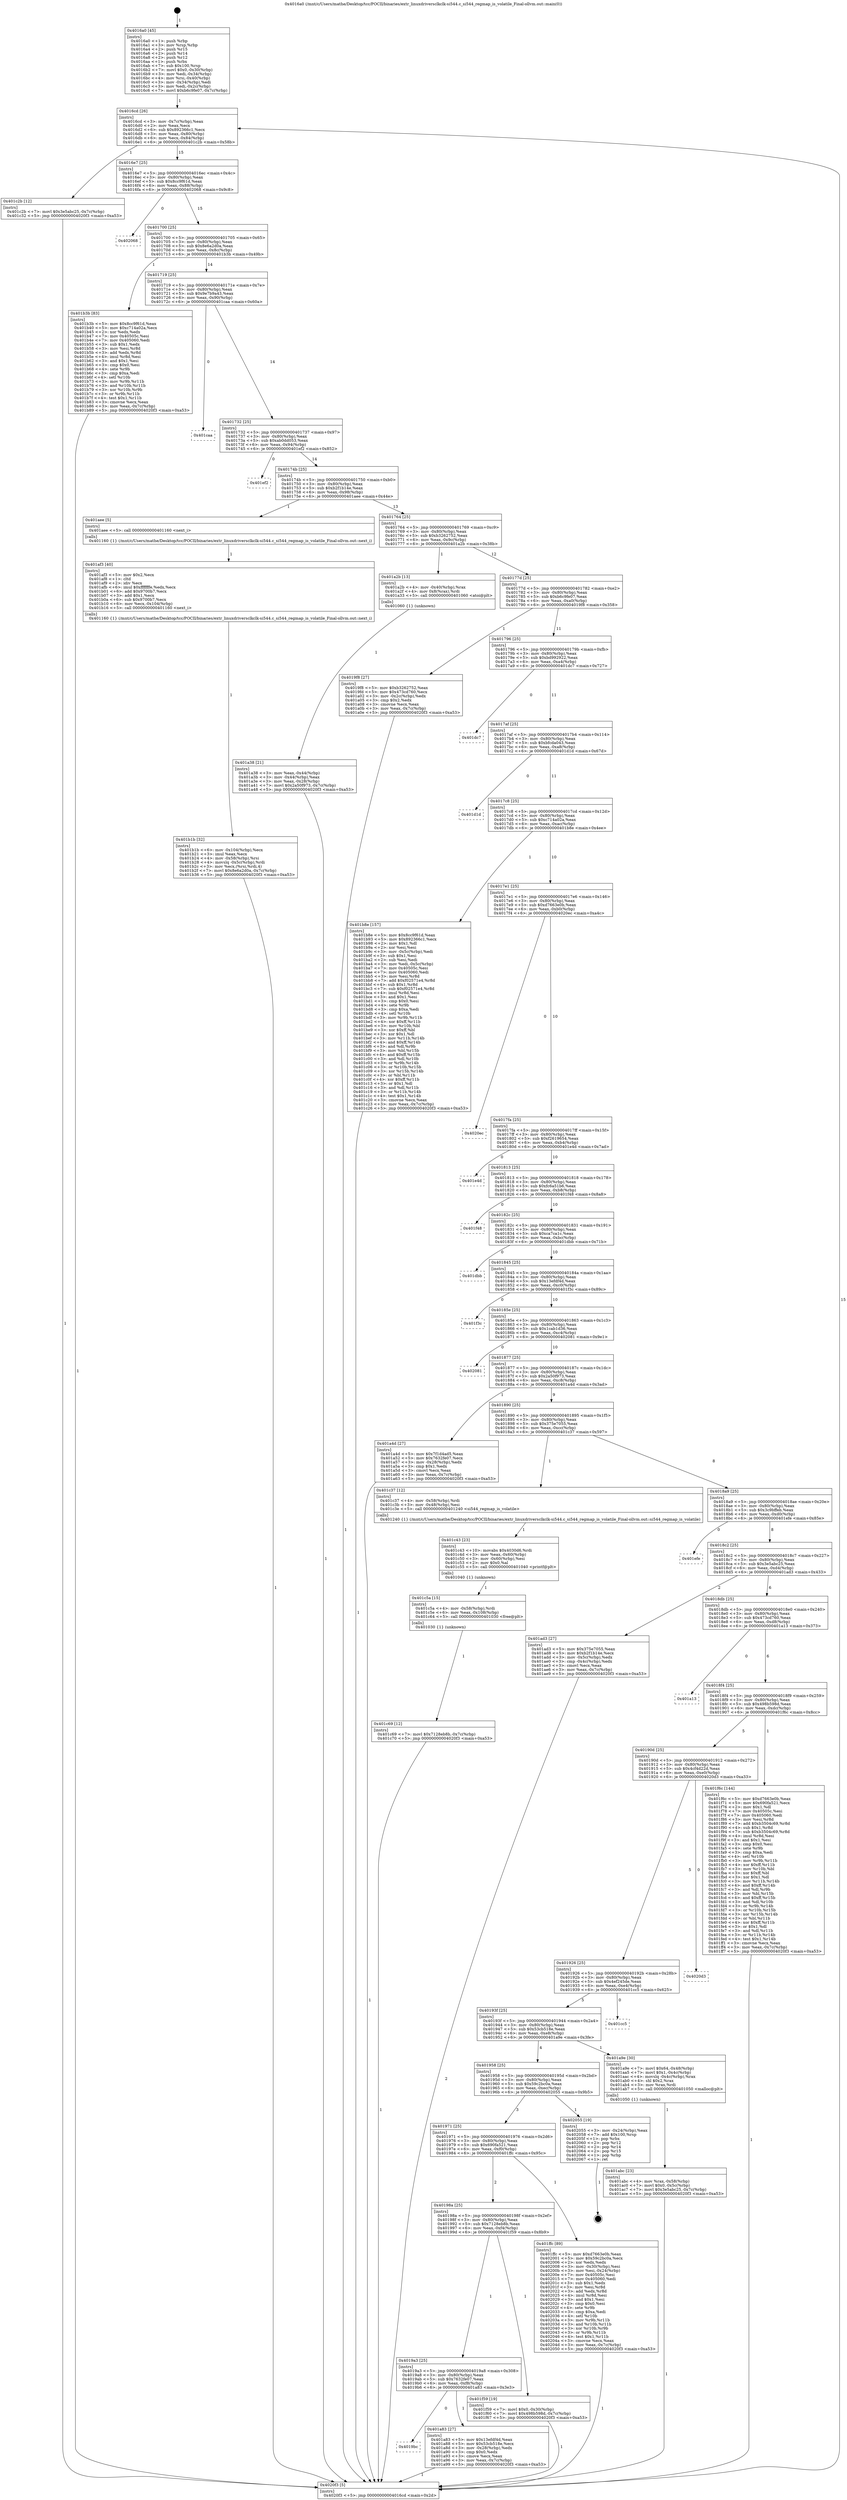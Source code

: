digraph "0x4016a0" {
  label = "0x4016a0 (/mnt/c/Users/mathe/Desktop/tcc/POCII/binaries/extr_linuxdriversclkclk-si544.c_si544_regmap_is_volatile_Final-ollvm.out::main(0))"
  labelloc = "t"
  node[shape=record]

  Entry [label="",width=0.3,height=0.3,shape=circle,fillcolor=black,style=filled]
  "0x4016cd" [label="{
     0x4016cd [26]\l
     | [instrs]\l
     &nbsp;&nbsp;0x4016cd \<+3\>: mov -0x7c(%rbp),%eax\l
     &nbsp;&nbsp;0x4016d0 \<+2\>: mov %eax,%ecx\l
     &nbsp;&nbsp;0x4016d2 \<+6\>: sub $0x892366c1,%ecx\l
     &nbsp;&nbsp;0x4016d8 \<+3\>: mov %eax,-0x80(%rbp)\l
     &nbsp;&nbsp;0x4016db \<+6\>: mov %ecx,-0x84(%rbp)\l
     &nbsp;&nbsp;0x4016e1 \<+6\>: je 0000000000401c2b \<main+0x58b\>\l
  }"]
  "0x401c2b" [label="{
     0x401c2b [12]\l
     | [instrs]\l
     &nbsp;&nbsp;0x401c2b \<+7\>: movl $0x3e5abc25,-0x7c(%rbp)\l
     &nbsp;&nbsp;0x401c32 \<+5\>: jmp 00000000004020f3 \<main+0xa53\>\l
  }"]
  "0x4016e7" [label="{
     0x4016e7 [25]\l
     | [instrs]\l
     &nbsp;&nbsp;0x4016e7 \<+5\>: jmp 00000000004016ec \<main+0x4c\>\l
     &nbsp;&nbsp;0x4016ec \<+3\>: mov -0x80(%rbp),%eax\l
     &nbsp;&nbsp;0x4016ef \<+5\>: sub $0x8cc9f61d,%eax\l
     &nbsp;&nbsp;0x4016f4 \<+6\>: mov %eax,-0x88(%rbp)\l
     &nbsp;&nbsp;0x4016fa \<+6\>: je 0000000000402068 \<main+0x9c8\>\l
  }"]
  Exit [label="",width=0.3,height=0.3,shape=circle,fillcolor=black,style=filled,peripheries=2]
  "0x402068" [label="{
     0x402068\l
  }", style=dashed]
  "0x401700" [label="{
     0x401700 [25]\l
     | [instrs]\l
     &nbsp;&nbsp;0x401700 \<+5\>: jmp 0000000000401705 \<main+0x65\>\l
     &nbsp;&nbsp;0x401705 \<+3\>: mov -0x80(%rbp),%eax\l
     &nbsp;&nbsp;0x401708 \<+5\>: sub $0x8e6a2d0a,%eax\l
     &nbsp;&nbsp;0x40170d \<+6\>: mov %eax,-0x8c(%rbp)\l
     &nbsp;&nbsp;0x401713 \<+6\>: je 0000000000401b3b \<main+0x49b\>\l
  }"]
  "0x401c69" [label="{
     0x401c69 [12]\l
     | [instrs]\l
     &nbsp;&nbsp;0x401c69 \<+7\>: movl $0x7128eb8b,-0x7c(%rbp)\l
     &nbsp;&nbsp;0x401c70 \<+5\>: jmp 00000000004020f3 \<main+0xa53\>\l
  }"]
  "0x401b3b" [label="{
     0x401b3b [83]\l
     | [instrs]\l
     &nbsp;&nbsp;0x401b3b \<+5\>: mov $0x8cc9f61d,%eax\l
     &nbsp;&nbsp;0x401b40 \<+5\>: mov $0xc714a02a,%ecx\l
     &nbsp;&nbsp;0x401b45 \<+2\>: xor %edx,%edx\l
     &nbsp;&nbsp;0x401b47 \<+7\>: mov 0x40505c,%esi\l
     &nbsp;&nbsp;0x401b4e \<+7\>: mov 0x405060,%edi\l
     &nbsp;&nbsp;0x401b55 \<+3\>: sub $0x1,%edx\l
     &nbsp;&nbsp;0x401b58 \<+3\>: mov %esi,%r8d\l
     &nbsp;&nbsp;0x401b5b \<+3\>: add %edx,%r8d\l
     &nbsp;&nbsp;0x401b5e \<+4\>: imul %r8d,%esi\l
     &nbsp;&nbsp;0x401b62 \<+3\>: and $0x1,%esi\l
     &nbsp;&nbsp;0x401b65 \<+3\>: cmp $0x0,%esi\l
     &nbsp;&nbsp;0x401b68 \<+4\>: sete %r9b\l
     &nbsp;&nbsp;0x401b6c \<+3\>: cmp $0xa,%edi\l
     &nbsp;&nbsp;0x401b6f \<+4\>: setl %r10b\l
     &nbsp;&nbsp;0x401b73 \<+3\>: mov %r9b,%r11b\l
     &nbsp;&nbsp;0x401b76 \<+3\>: and %r10b,%r11b\l
     &nbsp;&nbsp;0x401b79 \<+3\>: xor %r10b,%r9b\l
     &nbsp;&nbsp;0x401b7c \<+3\>: or %r9b,%r11b\l
     &nbsp;&nbsp;0x401b7f \<+4\>: test $0x1,%r11b\l
     &nbsp;&nbsp;0x401b83 \<+3\>: cmovne %ecx,%eax\l
     &nbsp;&nbsp;0x401b86 \<+3\>: mov %eax,-0x7c(%rbp)\l
     &nbsp;&nbsp;0x401b89 \<+5\>: jmp 00000000004020f3 \<main+0xa53\>\l
  }"]
  "0x401719" [label="{
     0x401719 [25]\l
     | [instrs]\l
     &nbsp;&nbsp;0x401719 \<+5\>: jmp 000000000040171e \<main+0x7e\>\l
     &nbsp;&nbsp;0x40171e \<+3\>: mov -0x80(%rbp),%eax\l
     &nbsp;&nbsp;0x401721 \<+5\>: sub $0x9e7b9a43,%eax\l
     &nbsp;&nbsp;0x401726 \<+6\>: mov %eax,-0x90(%rbp)\l
     &nbsp;&nbsp;0x40172c \<+6\>: je 0000000000401caa \<main+0x60a\>\l
  }"]
  "0x401c5a" [label="{
     0x401c5a [15]\l
     | [instrs]\l
     &nbsp;&nbsp;0x401c5a \<+4\>: mov -0x58(%rbp),%rdi\l
     &nbsp;&nbsp;0x401c5e \<+6\>: mov %eax,-0x108(%rbp)\l
     &nbsp;&nbsp;0x401c64 \<+5\>: call 0000000000401030 \<free@plt\>\l
     | [calls]\l
     &nbsp;&nbsp;0x401030 \{1\} (unknown)\l
  }"]
  "0x401caa" [label="{
     0x401caa\l
  }", style=dashed]
  "0x401732" [label="{
     0x401732 [25]\l
     | [instrs]\l
     &nbsp;&nbsp;0x401732 \<+5\>: jmp 0000000000401737 \<main+0x97\>\l
     &nbsp;&nbsp;0x401737 \<+3\>: mov -0x80(%rbp),%eax\l
     &nbsp;&nbsp;0x40173a \<+5\>: sub $0xab0dd053,%eax\l
     &nbsp;&nbsp;0x40173f \<+6\>: mov %eax,-0x94(%rbp)\l
     &nbsp;&nbsp;0x401745 \<+6\>: je 0000000000401ef2 \<main+0x852\>\l
  }"]
  "0x401c43" [label="{
     0x401c43 [23]\l
     | [instrs]\l
     &nbsp;&nbsp;0x401c43 \<+10\>: movabs $0x4030d6,%rdi\l
     &nbsp;&nbsp;0x401c4d \<+3\>: mov %eax,-0x60(%rbp)\l
     &nbsp;&nbsp;0x401c50 \<+3\>: mov -0x60(%rbp),%esi\l
     &nbsp;&nbsp;0x401c53 \<+2\>: mov $0x0,%al\l
     &nbsp;&nbsp;0x401c55 \<+5\>: call 0000000000401040 \<printf@plt\>\l
     | [calls]\l
     &nbsp;&nbsp;0x401040 \{1\} (unknown)\l
  }"]
  "0x401ef2" [label="{
     0x401ef2\l
  }", style=dashed]
  "0x40174b" [label="{
     0x40174b [25]\l
     | [instrs]\l
     &nbsp;&nbsp;0x40174b \<+5\>: jmp 0000000000401750 \<main+0xb0\>\l
     &nbsp;&nbsp;0x401750 \<+3\>: mov -0x80(%rbp),%eax\l
     &nbsp;&nbsp;0x401753 \<+5\>: sub $0xb2f1b14e,%eax\l
     &nbsp;&nbsp;0x401758 \<+6\>: mov %eax,-0x98(%rbp)\l
     &nbsp;&nbsp;0x40175e \<+6\>: je 0000000000401aee \<main+0x44e\>\l
  }"]
  "0x401b1b" [label="{
     0x401b1b [32]\l
     | [instrs]\l
     &nbsp;&nbsp;0x401b1b \<+6\>: mov -0x104(%rbp),%ecx\l
     &nbsp;&nbsp;0x401b21 \<+3\>: imul %eax,%ecx\l
     &nbsp;&nbsp;0x401b24 \<+4\>: mov -0x58(%rbp),%rsi\l
     &nbsp;&nbsp;0x401b28 \<+4\>: movslq -0x5c(%rbp),%rdi\l
     &nbsp;&nbsp;0x401b2c \<+3\>: mov %ecx,(%rsi,%rdi,4)\l
     &nbsp;&nbsp;0x401b2f \<+7\>: movl $0x8e6a2d0a,-0x7c(%rbp)\l
     &nbsp;&nbsp;0x401b36 \<+5\>: jmp 00000000004020f3 \<main+0xa53\>\l
  }"]
  "0x401aee" [label="{
     0x401aee [5]\l
     | [instrs]\l
     &nbsp;&nbsp;0x401aee \<+5\>: call 0000000000401160 \<next_i\>\l
     | [calls]\l
     &nbsp;&nbsp;0x401160 \{1\} (/mnt/c/Users/mathe/Desktop/tcc/POCII/binaries/extr_linuxdriversclkclk-si544.c_si544_regmap_is_volatile_Final-ollvm.out::next_i)\l
  }"]
  "0x401764" [label="{
     0x401764 [25]\l
     | [instrs]\l
     &nbsp;&nbsp;0x401764 \<+5\>: jmp 0000000000401769 \<main+0xc9\>\l
     &nbsp;&nbsp;0x401769 \<+3\>: mov -0x80(%rbp),%eax\l
     &nbsp;&nbsp;0x40176c \<+5\>: sub $0xb3262752,%eax\l
     &nbsp;&nbsp;0x401771 \<+6\>: mov %eax,-0x9c(%rbp)\l
     &nbsp;&nbsp;0x401777 \<+6\>: je 0000000000401a2b \<main+0x38b\>\l
  }"]
  "0x401af3" [label="{
     0x401af3 [40]\l
     | [instrs]\l
     &nbsp;&nbsp;0x401af3 \<+5\>: mov $0x2,%ecx\l
     &nbsp;&nbsp;0x401af8 \<+1\>: cltd\l
     &nbsp;&nbsp;0x401af9 \<+2\>: idiv %ecx\l
     &nbsp;&nbsp;0x401afb \<+6\>: imul $0xfffffffe,%edx,%ecx\l
     &nbsp;&nbsp;0x401b01 \<+6\>: add $0x9700b7,%ecx\l
     &nbsp;&nbsp;0x401b07 \<+3\>: add $0x1,%ecx\l
     &nbsp;&nbsp;0x401b0a \<+6\>: sub $0x9700b7,%ecx\l
     &nbsp;&nbsp;0x401b10 \<+6\>: mov %ecx,-0x104(%rbp)\l
     &nbsp;&nbsp;0x401b16 \<+5\>: call 0000000000401160 \<next_i\>\l
     | [calls]\l
     &nbsp;&nbsp;0x401160 \{1\} (/mnt/c/Users/mathe/Desktop/tcc/POCII/binaries/extr_linuxdriversclkclk-si544.c_si544_regmap_is_volatile_Final-ollvm.out::next_i)\l
  }"]
  "0x401a2b" [label="{
     0x401a2b [13]\l
     | [instrs]\l
     &nbsp;&nbsp;0x401a2b \<+4\>: mov -0x40(%rbp),%rax\l
     &nbsp;&nbsp;0x401a2f \<+4\>: mov 0x8(%rax),%rdi\l
     &nbsp;&nbsp;0x401a33 \<+5\>: call 0000000000401060 \<atoi@plt\>\l
     | [calls]\l
     &nbsp;&nbsp;0x401060 \{1\} (unknown)\l
  }"]
  "0x40177d" [label="{
     0x40177d [25]\l
     | [instrs]\l
     &nbsp;&nbsp;0x40177d \<+5\>: jmp 0000000000401782 \<main+0xe2\>\l
     &nbsp;&nbsp;0x401782 \<+3\>: mov -0x80(%rbp),%eax\l
     &nbsp;&nbsp;0x401785 \<+5\>: sub $0xb6c9fe07,%eax\l
     &nbsp;&nbsp;0x40178a \<+6\>: mov %eax,-0xa0(%rbp)\l
     &nbsp;&nbsp;0x401790 \<+6\>: je 00000000004019f8 \<main+0x358\>\l
  }"]
  "0x401abc" [label="{
     0x401abc [23]\l
     | [instrs]\l
     &nbsp;&nbsp;0x401abc \<+4\>: mov %rax,-0x58(%rbp)\l
     &nbsp;&nbsp;0x401ac0 \<+7\>: movl $0x0,-0x5c(%rbp)\l
     &nbsp;&nbsp;0x401ac7 \<+7\>: movl $0x3e5abc25,-0x7c(%rbp)\l
     &nbsp;&nbsp;0x401ace \<+5\>: jmp 00000000004020f3 \<main+0xa53\>\l
  }"]
  "0x4019f8" [label="{
     0x4019f8 [27]\l
     | [instrs]\l
     &nbsp;&nbsp;0x4019f8 \<+5\>: mov $0xb3262752,%eax\l
     &nbsp;&nbsp;0x4019fd \<+5\>: mov $0x473cd760,%ecx\l
     &nbsp;&nbsp;0x401a02 \<+3\>: mov -0x2c(%rbp),%edx\l
     &nbsp;&nbsp;0x401a05 \<+3\>: cmp $0x2,%edx\l
     &nbsp;&nbsp;0x401a08 \<+3\>: cmovne %ecx,%eax\l
     &nbsp;&nbsp;0x401a0b \<+3\>: mov %eax,-0x7c(%rbp)\l
     &nbsp;&nbsp;0x401a0e \<+5\>: jmp 00000000004020f3 \<main+0xa53\>\l
  }"]
  "0x401796" [label="{
     0x401796 [25]\l
     | [instrs]\l
     &nbsp;&nbsp;0x401796 \<+5\>: jmp 000000000040179b \<main+0xfb\>\l
     &nbsp;&nbsp;0x40179b \<+3\>: mov -0x80(%rbp),%eax\l
     &nbsp;&nbsp;0x40179e \<+5\>: sub $0xbd992922,%eax\l
     &nbsp;&nbsp;0x4017a3 \<+6\>: mov %eax,-0xa4(%rbp)\l
     &nbsp;&nbsp;0x4017a9 \<+6\>: je 0000000000401dc7 \<main+0x727\>\l
  }"]
  "0x4020f3" [label="{
     0x4020f3 [5]\l
     | [instrs]\l
     &nbsp;&nbsp;0x4020f3 \<+5\>: jmp 00000000004016cd \<main+0x2d\>\l
  }"]
  "0x4016a0" [label="{
     0x4016a0 [45]\l
     | [instrs]\l
     &nbsp;&nbsp;0x4016a0 \<+1\>: push %rbp\l
     &nbsp;&nbsp;0x4016a1 \<+3\>: mov %rsp,%rbp\l
     &nbsp;&nbsp;0x4016a4 \<+2\>: push %r15\l
     &nbsp;&nbsp;0x4016a6 \<+2\>: push %r14\l
     &nbsp;&nbsp;0x4016a8 \<+2\>: push %r12\l
     &nbsp;&nbsp;0x4016aa \<+1\>: push %rbx\l
     &nbsp;&nbsp;0x4016ab \<+7\>: sub $0x100,%rsp\l
     &nbsp;&nbsp;0x4016b2 \<+7\>: movl $0x0,-0x30(%rbp)\l
     &nbsp;&nbsp;0x4016b9 \<+3\>: mov %edi,-0x34(%rbp)\l
     &nbsp;&nbsp;0x4016bc \<+4\>: mov %rsi,-0x40(%rbp)\l
     &nbsp;&nbsp;0x4016c0 \<+3\>: mov -0x34(%rbp),%edi\l
     &nbsp;&nbsp;0x4016c3 \<+3\>: mov %edi,-0x2c(%rbp)\l
     &nbsp;&nbsp;0x4016c6 \<+7\>: movl $0xb6c9fe07,-0x7c(%rbp)\l
  }"]
  "0x401a38" [label="{
     0x401a38 [21]\l
     | [instrs]\l
     &nbsp;&nbsp;0x401a38 \<+3\>: mov %eax,-0x44(%rbp)\l
     &nbsp;&nbsp;0x401a3b \<+3\>: mov -0x44(%rbp),%eax\l
     &nbsp;&nbsp;0x401a3e \<+3\>: mov %eax,-0x28(%rbp)\l
     &nbsp;&nbsp;0x401a41 \<+7\>: movl $0x2a50f973,-0x7c(%rbp)\l
     &nbsp;&nbsp;0x401a48 \<+5\>: jmp 00000000004020f3 \<main+0xa53\>\l
  }"]
  "0x4019bc" [label="{
     0x4019bc\l
  }", style=dashed]
  "0x401dc7" [label="{
     0x401dc7\l
  }", style=dashed]
  "0x4017af" [label="{
     0x4017af [25]\l
     | [instrs]\l
     &nbsp;&nbsp;0x4017af \<+5\>: jmp 00000000004017b4 \<main+0x114\>\l
     &nbsp;&nbsp;0x4017b4 \<+3\>: mov -0x80(%rbp),%eax\l
     &nbsp;&nbsp;0x4017b7 \<+5\>: sub $0xbfcda043,%eax\l
     &nbsp;&nbsp;0x4017bc \<+6\>: mov %eax,-0xa8(%rbp)\l
     &nbsp;&nbsp;0x4017c2 \<+6\>: je 0000000000401d1d \<main+0x67d\>\l
  }"]
  "0x401a83" [label="{
     0x401a83 [27]\l
     | [instrs]\l
     &nbsp;&nbsp;0x401a83 \<+5\>: mov $0x13efdf4d,%eax\l
     &nbsp;&nbsp;0x401a88 \<+5\>: mov $0x53cb518e,%ecx\l
     &nbsp;&nbsp;0x401a8d \<+3\>: mov -0x28(%rbp),%edx\l
     &nbsp;&nbsp;0x401a90 \<+3\>: cmp $0x0,%edx\l
     &nbsp;&nbsp;0x401a93 \<+3\>: cmove %ecx,%eax\l
     &nbsp;&nbsp;0x401a96 \<+3\>: mov %eax,-0x7c(%rbp)\l
     &nbsp;&nbsp;0x401a99 \<+5\>: jmp 00000000004020f3 \<main+0xa53\>\l
  }"]
  "0x401d1d" [label="{
     0x401d1d\l
  }", style=dashed]
  "0x4017c8" [label="{
     0x4017c8 [25]\l
     | [instrs]\l
     &nbsp;&nbsp;0x4017c8 \<+5\>: jmp 00000000004017cd \<main+0x12d\>\l
     &nbsp;&nbsp;0x4017cd \<+3\>: mov -0x80(%rbp),%eax\l
     &nbsp;&nbsp;0x4017d0 \<+5\>: sub $0xc714a02a,%eax\l
     &nbsp;&nbsp;0x4017d5 \<+6\>: mov %eax,-0xac(%rbp)\l
     &nbsp;&nbsp;0x4017db \<+6\>: je 0000000000401b8e \<main+0x4ee\>\l
  }"]
  "0x4019a3" [label="{
     0x4019a3 [25]\l
     | [instrs]\l
     &nbsp;&nbsp;0x4019a3 \<+5\>: jmp 00000000004019a8 \<main+0x308\>\l
     &nbsp;&nbsp;0x4019a8 \<+3\>: mov -0x80(%rbp),%eax\l
     &nbsp;&nbsp;0x4019ab \<+5\>: sub $0x7632fe07,%eax\l
     &nbsp;&nbsp;0x4019b0 \<+6\>: mov %eax,-0xf8(%rbp)\l
     &nbsp;&nbsp;0x4019b6 \<+6\>: je 0000000000401a83 \<main+0x3e3\>\l
  }"]
  "0x401b8e" [label="{
     0x401b8e [157]\l
     | [instrs]\l
     &nbsp;&nbsp;0x401b8e \<+5\>: mov $0x8cc9f61d,%eax\l
     &nbsp;&nbsp;0x401b93 \<+5\>: mov $0x892366c1,%ecx\l
     &nbsp;&nbsp;0x401b98 \<+2\>: mov $0x1,%dl\l
     &nbsp;&nbsp;0x401b9a \<+2\>: xor %esi,%esi\l
     &nbsp;&nbsp;0x401b9c \<+3\>: mov -0x5c(%rbp),%edi\l
     &nbsp;&nbsp;0x401b9f \<+3\>: sub $0x1,%esi\l
     &nbsp;&nbsp;0x401ba2 \<+2\>: sub %esi,%edi\l
     &nbsp;&nbsp;0x401ba4 \<+3\>: mov %edi,-0x5c(%rbp)\l
     &nbsp;&nbsp;0x401ba7 \<+7\>: mov 0x40505c,%esi\l
     &nbsp;&nbsp;0x401bae \<+7\>: mov 0x405060,%edi\l
     &nbsp;&nbsp;0x401bb5 \<+3\>: mov %esi,%r8d\l
     &nbsp;&nbsp;0x401bb8 \<+7\>: add $0xf02571e4,%r8d\l
     &nbsp;&nbsp;0x401bbf \<+4\>: sub $0x1,%r8d\l
     &nbsp;&nbsp;0x401bc3 \<+7\>: sub $0xf02571e4,%r8d\l
     &nbsp;&nbsp;0x401bca \<+4\>: imul %r8d,%esi\l
     &nbsp;&nbsp;0x401bce \<+3\>: and $0x1,%esi\l
     &nbsp;&nbsp;0x401bd1 \<+3\>: cmp $0x0,%esi\l
     &nbsp;&nbsp;0x401bd4 \<+4\>: sete %r9b\l
     &nbsp;&nbsp;0x401bd8 \<+3\>: cmp $0xa,%edi\l
     &nbsp;&nbsp;0x401bdb \<+4\>: setl %r10b\l
     &nbsp;&nbsp;0x401bdf \<+3\>: mov %r9b,%r11b\l
     &nbsp;&nbsp;0x401be2 \<+4\>: xor $0xff,%r11b\l
     &nbsp;&nbsp;0x401be6 \<+3\>: mov %r10b,%bl\l
     &nbsp;&nbsp;0x401be9 \<+3\>: xor $0xff,%bl\l
     &nbsp;&nbsp;0x401bec \<+3\>: xor $0x1,%dl\l
     &nbsp;&nbsp;0x401bef \<+3\>: mov %r11b,%r14b\l
     &nbsp;&nbsp;0x401bf2 \<+4\>: and $0xff,%r14b\l
     &nbsp;&nbsp;0x401bf6 \<+3\>: and %dl,%r9b\l
     &nbsp;&nbsp;0x401bf9 \<+3\>: mov %bl,%r15b\l
     &nbsp;&nbsp;0x401bfc \<+4\>: and $0xff,%r15b\l
     &nbsp;&nbsp;0x401c00 \<+3\>: and %dl,%r10b\l
     &nbsp;&nbsp;0x401c03 \<+3\>: or %r9b,%r14b\l
     &nbsp;&nbsp;0x401c06 \<+3\>: or %r10b,%r15b\l
     &nbsp;&nbsp;0x401c09 \<+3\>: xor %r15b,%r14b\l
     &nbsp;&nbsp;0x401c0c \<+3\>: or %bl,%r11b\l
     &nbsp;&nbsp;0x401c0f \<+4\>: xor $0xff,%r11b\l
     &nbsp;&nbsp;0x401c13 \<+3\>: or $0x1,%dl\l
     &nbsp;&nbsp;0x401c16 \<+3\>: and %dl,%r11b\l
     &nbsp;&nbsp;0x401c19 \<+3\>: or %r11b,%r14b\l
     &nbsp;&nbsp;0x401c1c \<+4\>: test $0x1,%r14b\l
     &nbsp;&nbsp;0x401c20 \<+3\>: cmovne %ecx,%eax\l
     &nbsp;&nbsp;0x401c23 \<+3\>: mov %eax,-0x7c(%rbp)\l
     &nbsp;&nbsp;0x401c26 \<+5\>: jmp 00000000004020f3 \<main+0xa53\>\l
  }"]
  "0x4017e1" [label="{
     0x4017e1 [25]\l
     | [instrs]\l
     &nbsp;&nbsp;0x4017e1 \<+5\>: jmp 00000000004017e6 \<main+0x146\>\l
     &nbsp;&nbsp;0x4017e6 \<+3\>: mov -0x80(%rbp),%eax\l
     &nbsp;&nbsp;0x4017e9 \<+5\>: sub $0xd7663e0b,%eax\l
     &nbsp;&nbsp;0x4017ee \<+6\>: mov %eax,-0xb0(%rbp)\l
     &nbsp;&nbsp;0x4017f4 \<+6\>: je 00000000004020ec \<main+0xa4c\>\l
  }"]
  "0x401f59" [label="{
     0x401f59 [19]\l
     | [instrs]\l
     &nbsp;&nbsp;0x401f59 \<+7\>: movl $0x0,-0x30(%rbp)\l
     &nbsp;&nbsp;0x401f60 \<+7\>: movl $0x498b598d,-0x7c(%rbp)\l
     &nbsp;&nbsp;0x401f67 \<+5\>: jmp 00000000004020f3 \<main+0xa53\>\l
  }"]
  "0x4020ec" [label="{
     0x4020ec\l
  }", style=dashed]
  "0x4017fa" [label="{
     0x4017fa [25]\l
     | [instrs]\l
     &nbsp;&nbsp;0x4017fa \<+5\>: jmp 00000000004017ff \<main+0x15f\>\l
     &nbsp;&nbsp;0x4017ff \<+3\>: mov -0x80(%rbp),%eax\l
     &nbsp;&nbsp;0x401802 \<+5\>: sub $0xf2619654,%eax\l
     &nbsp;&nbsp;0x401807 \<+6\>: mov %eax,-0xb4(%rbp)\l
     &nbsp;&nbsp;0x40180d \<+6\>: je 0000000000401e4d \<main+0x7ad\>\l
  }"]
  "0x40198a" [label="{
     0x40198a [25]\l
     | [instrs]\l
     &nbsp;&nbsp;0x40198a \<+5\>: jmp 000000000040198f \<main+0x2ef\>\l
     &nbsp;&nbsp;0x40198f \<+3\>: mov -0x80(%rbp),%eax\l
     &nbsp;&nbsp;0x401992 \<+5\>: sub $0x7128eb8b,%eax\l
     &nbsp;&nbsp;0x401997 \<+6\>: mov %eax,-0xf4(%rbp)\l
     &nbsp;&nbsp;0x40199d \<+6\>: je 0000000000401f59 \<main+0x8b9\>\l
  }"]
  "0x401e4d" [label="{
     0x401e4d\l
  }", style=dashed]
  "0x401813" [label="{
     0x401813 [25]\l
     | [instrs]\l
     &nbsp;&nbsp;0x401813 \<+5\>: jmp 0000000000401818 \<main+0x178\>\l
     &nbsp;&nbsp;0x401818 \<+3\>: mov -0x80(%rbp),%eax\l
     &nbsp;&nbsp;0x40181b \<+5\>: sub $0xfc6a51b6,%eax\l
     &nbsp;&nbsp;0x401820 \<+6\>: mov %eax,-0xb8(%rbp)\l
     &nbsp;&nbsp;0x401826 \<+6\>: je 0000000000401f48 \<main+0x8a8\>\l
  }"]
  "0x401ffc" [label="{
     0x401ffc [89]\l
     | [instrs]\l
     &nbsp;&nbsp;0x401ffc \<+5\>: mov $0xd7663e0b,%eax\l
     &nbsp;&nbsp;0x402001 \<+5\>: mov $0x59c2bc0a,%ecx\l
     &nbsp;&nbsp;0x402006 \<+2\>: xor %edx,%edx\l
     &nbsp;&nbsp;0x402008 \<+3\>: mov -0x30(%rbp),%esi\l
     &nbsp;&nbsp;0x40200b \<+3\>: mov %esi,-0x24(%rbp)\l
     &nbsp;&nbsp;0x40200e \<+7\>: mov 0x40505c,%esi\l
     &nbsp;&nbsp;0x402015 \<+7\>: mov 0x405060,%edi\l
     &nbsp;&nbsp;0x40201c \<+3\>: sub $0x1,%edx\l
     &nbsp;&nbsp;0x40201f \<+3\>: mov %esi,%r8d\l
     &nbsp;&nbsp;0x402022 \<+3\>: add %edx,%r8d\l
     &nbsp;&nbsp;0x402025 \<+4\>: imul %r8d,%esi\l
     &nbsp;&nbsp;0x402029 \<+3\>: and $0x1,%esi\l
     &nbsp;&nbsp;0x40202c \<+3\>: cmp $0x0,%esi\l
     &nbsp;&nbsp;0x40202f \<+4\>: sete %r9b\l
     &nbsp;&nbsp;0x402033 \<+3\>: cmp $0xa,%edi\l
     &nbsp;&nbsp;0x402036 \<+4\>: setl %r10b\l
     &nbsp;&nbsp;0x40203a \<+3\>: mov %r9b,%r11b\l
     &nbsp;&nbsp;0x40203d \<+3\>: and %r10b,%r11b\l
     &nbsp;&nbsp;0x402040 \<+3\>: xor %r10b,%r9b\l
     &nbsp;&nbsp;0x402043 \<+3\>: or %r9b,%r11b\l
     &nbsp;&nbsp;0x402046 \<+4\>: test $0x1,%r11b\l
     &nbsp;&nbsp;0x40204a \<+3\>: cmovne %ecx,%eax\l
     &nbsp;&nbsp;0x40204d \<+3\>: mov %eax,-0x7c(%rbp)\l
     &nbsp;&nbsp;0x402050 \<+5\>: jmp 00000000004020f3 \<main+0xa53\>\l
  }"]
  "0x401f48" [label="{
     0x401f48\l
  }", style=dashed]
  "0x40182c" [label="{
     0x40182c [25]\l
     | [instrs]\l
     &nbsp;&nbsp;0x40182c \<+5\>: jmp 0000000000401831 \<main+0x191\>\l
     &nbsp;&nbsp;0x401831 \<+3\>: mov -0x80(%rbp),%eax\l
     &nbsp;&nbsp;0x401834 \<+5\>: sub $0xca7ca1c,%eax\l
     &nbsp;&nbsp;0x401839 \<+6\>: mov %eax,-0xbc(%rbp)\l
     &nbsp;&nbsp;0x40183f \<+6\>: je 0000000000401dbb \<main+0x71b\>\l
  }"]
  "0x401971" [label="{
     0x401971 [25]\l
     | [instrs]\l
     &nbsp;&nbsp;0x401971 \<+5\>: jmp 0000000000401976 \<main+0x2d6\>\l
     &nbsp;&nbsp;0x401976 \<+3\>: mov -0x80(%rbp),%eax\l
     &nbsp;&nbsp;0x401979 \<+5\>: sub $0x690fa521,%eax\l
     &nbsp;&nbsp;0x40197e \<+6\>: mov %eax,-0xf0(%rbp)\l
     &nbsp;&nbsp;0x401984 \<+6\>: je 0000000000401ffc \<main+0x95c\>\l
  }"]
  "0x401dbb" [label="{
     0x401dbb\l
  }", style=dashed]
  "0x401845" [label="{
     0x401845 [25]\l
     | [instrs]\l
     &nbsp;&nbsp;0x401845 \<+5\>: jmp 000000000040184a \<main+0x1aa\>\l
     &nbsp;&nbsp;0x40184a \<+3\>: mov -0x80(%rbp),%eax\l
     &nbsp;&nbsp;0x40184d \<+5\>: sub $0x13efdf4d,%eax\l
     &nbsp;&nbsp;0x401852 \<+6\>: mov %eax,-0xc0(%rbp)\l
     &nbsp;&nbsp;0x401858 \<+6\>: je 0000000000401f3c \<main+0x89c\>\l
  }"]
  "0x402055" [label="{
     0x402055 [19]\l
     | [instrs]\l
     &nbsp;&nbsp;0x402055 \<+3\>: mov -0x24(%rbp),%eax\l
     &nbsp;&nbsp;0x402058 \<+7\>: add $0x100,%rsp\l
     &nbsp;&nbsp;0x40205f \<+1\>: pop %rbx\l
     &nbsp;&nbsp;0x402060 \<+2\>: pop %r12\l
     &nbsp;&nbsp;0x402062 \<+2\>: pop %r14\l
     &nbsp;&nbsp;0x402064 \<+2\>: pop %r15\l
     &nbsp;&nbsp;0x402066 \<+1\>: pop %rbp\l
     &nbsp;&nbsp;0x402067 \<+1\>: ret\l
  }"]
  "0x401f3c" [label="{
     0x401f3c\l
  }", style=dashed]
  "0x40185e" [label="{
     0x40185e [25]\l
     | [instrs]\l
     &nbsp;&nbsp;0x40185e \<+5\>: jmp 0000000000401863 \<main+0x1c3\>\l
     &nbsp;&nbsp;0x401863 \<+3\>: mov -0x80(%rbp),%eax\l
     &nbsp;&nbsp;0x401866 \<+5\>: sub $0x1cab1d36,%eax\l
     &nbsp;&nbsp;0x40186b \<+6\>: mov %eax,-0xc4(%rbp)\l
     &nbsp;&nbsp;0x401871 \<+6\>: je 0000000000402081 \<main+0x9e1\>\l
  }"]
  "0x401958" [label="{
     0x401958 [25]\l
     | [instrs]\l
     &nbsp;&nbsp;0x401958 \<+5\>: jmp 000000000040195d \<main+0x2bd\>\l
     &nbsp;&nbsp;0x40195d \<+3\>: mov -0x80(%rbp),%eax\l
     &nbsp;&nbsp;0x401960 \<+5\>: sub $0x59c2bc0a,%eax\l
     &nbsp;&nbsp;0x401965 \<+6\>: mov %eax,-0xec(%rbp)\l
     &nbsp;&nbsp;0x40196b \<+6\>: je 0000000000402055 \<main+0x9b5\>\l
  }"]
  "0x402081" [label="{
     0x402081\l
  }", style=dashed]
  "0x401877" [label="{
     0x401877 [25]\l
     | [instrs]\l
     &nbsp;&nbsp;0x401877 \<+5\>: jmp 000000000040187c \<main+0x1dc\>\l
     &nbsp;&nbsp;0x40187c \<+3\>: mov -0x80(%rbp),%eax\l
     &nbsp;&nbsp;0x40187f \<+5\>: sub $0x2a50f973,%eax\l
     &nbsp;&nbsp;0x401884 \<+6\>: mov %eax,-0xc8(%rbp)\l
     &nbsp;&nbsp;0x40188a \<+6\>: je 0000000000401a4d \<main+0x3ad\>\l
  }"]
  "0x401a9e" [label="{
     0x401a9e [30]\l
     | [instrs]\l
     &nbsp;&nbsp;0x401a9e \<+7\>: movl $0x64,-0x48(%rbp)\l
     &nbsp;&nbsp;0x401aa5 \<+7\>: movl $0x1,-0x4c(%rbp)\l
     &nbsp;&nbsp;0x401aac \<+4\>: movslq -0x4c(%rbp),%rax\l
     &nbsp;&nbsp;0x401ab0 \<+4\>: shl $0x2,%rax\l
     &nbsp;&nbsp;0x401ab4 \<+3\>: mov %rax,%rdi\l
     &nbsp;&nbsp;0x401ab7 \<+5\>: call 0000000000401050 \<malloc@plt\>\l
     | [calls]\l
     &nbsp;&nbsp;0x401050 \{1\} (unknown)\l
  }"]
  "0x401a4d" [label="{
     0x401a4d [27]\l
     | [instrs]\l
     &nbsp;&nbsp;0x401a4d \<+5\>: mov $0x7f1d4ad5,%eax\l
     &nbsp;&nbsp;0x401a52 \<+5\>: mov $0x7632fe07,%ecx\l
     &nbsp;&nbsp;0x401a57 \<+3\>: mov -0x28(%rbp),%edx\l
     &nbsp;&nbsp;0x401a5a \<+3\>: cmp $0x1,%edx\l
     &nbsp;&nbsp;0x401a5d \<+3\>: cmovl %ecx,%eax\l
     &nbsp;&nbsp;0x401a60 \<+3\>: mov %eax,-0x7c(%rbp)\l
     &nbsp;&nbsp;0x401a63 \<+5\>: jmp 00000000004020f3 \<main+0xa53\>\l
  }"]
  "0x401890" [label="{
     0x401890 [25]\l
     | [instrs]\l
     &nbsp;&nbsp;0x401890 \<+5\>: jmp 0000000000401895 \<main+0x1f5\>\l
     &nbsp;&nbsp;0x401895 \<+3\>: mov -0x80(%rbp),%eax\l
     &nbsp;&nbsp;0x401898 \<+5\>: sub $0x375e7055,%eax\l
     &nbsp;&nbsp;0x40189d \<+6\>: mov %eax,-0xcc(%rbp)\l
     &nbsp;&nbsp;0x4018a3 \<+6\>: je 0000000000401c37 \<main+0x597\>\l
  }"]
  "0x40193f" [label="{
     0x40193f [25]\l
     | [instrs]\l
     &nbsp;&nbsp;0x40193f \<+5\>: jmp 0000000000401944 \<main+0x2a4\>\l
     &nbsp;&nbsp;0x401944 \<+3\>: mov -0x80(%rbp),%eax\l
     &nbsp;&nbsp;0x401947 \<+5\>: sub $0x53cb518e,%eax\l
     &nbsp;&nbsp;0x40194c \<+6\>: mov %eax,-0xe8(%rbp)\l
     &nbsp;&nbsp;0x401952 \<+6\>: je 0000000000401a9e \<main+0x3fe\>\l
  }"]
  "0x401c37" [label="{
     0x401c37 [12]\l
     | [instrs]\l
     &nbsp;&nbsp;0x401c37 \<+4\>: mov -0x58(%rbp),%rdi\l
     &nbsp;&nbsp;0x401c3b \<+3\>: mov -0x48(%rbp),%esi\l
     &nbsp;&nbsp;0x401c3e \<+5\>: call 0000000000401240 \<si544_regmap_is_volatile\>\l
     | [calls]\l
     &nbsp;&nbsp;0x401240 \{1\} (/mnt/c/Users/mathe/Desktop/tcc/POCII/binaries/extr_linuxdriversclkclk-si544.c_si544_regmap_is_volatile_Final-ollvm.out::si544_regmap_is_volatile)\l
  }"]
  "0x4018a9" [label="{
     0x4018a9 [25]\l
     | [instrs]\l
     &nbsp;&nbsp;0x4018a9 \<+5\>: jmp 00000000004018ae \<main+0x20e\>\l
     &nbsp;&nbsp;0x4018ae \<+3\>: mov -0x80(%rbp),%eax\l
     &nbsp;&nbsp;0x4018b1 \<+5\>: sub $0x3c9bffeb,%eax\l
     &nbsp;&nbsp;0x4018b6 \<+6\>: mov %eax,-0xd0(%rbp)\l
     &nbsp;&nbsp;0x4018bc \<+6\>: je 0000000000401efe \<main+0x85e\>\l
  }"]
  "0x401cc5" [label="{
     0x401cc5\l
  }", style=dashed]
  "0x401efe" [label="{
     0x401efe\l
  }", style=dashed]
  "0x4018c2" [label="{
     0x4018c2 [25]\l
     | [instrs]\l
     &nbsp;&nbsp;0x4018c2 \<+5\>: jmp 00000000004018c7 \<main+0x227\>\l
     &nbsp;&nbsp;0x4018c7 \<+3\>: mov -0x80(%rbp),%eax\l
     &nbsp;&nbsp;0x4018ca \<+5\>: sub $0x3e5abc25,%eax\l
     &nbsp;&nbsp;0x4018cf \<+6\>: mov %eax,-0xd4(%rbp)\l
     &nbsp;&nbsp;0x4018d5 \<+6\>: je 0000000000401ad3 \<main+0x433\>\l
  }"]
  "0x401926" [label="{
     0x401926 [25]\l
     | [instrs]\l
     &nbsp;&nbsp;0x401926 \<+5\>: jmp 000000000040192b \<main+0x28b\>\l
     &nbsp;&nbsp;0x40192b \<+3\>: mov -0x80(%rbp),%eax\l
     &nbsp;&nbsp;0x40192e \<+5\>: sub $0x4ef245de,%eax\l
     &nbsp;&nbsp;0x401933 \<+6\>: mov %eax,-0xe4(%rbp)\l
     &nbsp;&nbsp;0x401939 \<+6\>: je 0000000000401cc5 \<main+0x625\>\l
  }"]
  "0x401ad3" [label="{
     0x401ad3 [27]\l
     | [instrs]\l
     &nbsp;&nbsp;0x401ad3 \<+5\>: mov $0x375e7055,%eax\l
     &nbsp;&nbsp;0x401ad8 \<+5\>: mov $0xb2f1b14e,%ecx\l
     &nbsp;&nbsp;0x401add \<+3\>: mov -0x5c(%rbp),%edx\l
     &nbsp;&nbsp;0x401ae0 \<+3\>: cmp -0x4c(%rbp),%edx\l
     &nbsp;&nbsp;0x401ae3 \<+3\>: cmovl %ecx,%eax\l
     &nbsp;&nbsp;0x401ae6 \<+3\>: mov %eax,-0x7c(%rbp)\l
     &nbsp;&nbsp;0x401ae9 \<+5\>: jmp 00000000004020f3 \<main+0xa53\>\l
  }"]
  "0x4018db" [label="{
     0x4018db [25]\l
     | [instrs]\l
     &nbsp;&nbsp;0x4018db \<+5\>: jmp 00000000004018e0 \<main+0x240\>\l
     &nbsp;&nbsp;0x4018e0 \<+3\>: mov -0x80(%rbp),%eax\l
     &nbsp;&nbsp;0x4018e3 \<+5\>: sub $0x473cd760,%eax\l
     &nbsp;&nbsp;0x4018e8 \<+6\>: mov %eax,-0xd8(%rbp)\l
     &nbsp;&nbsp;0x4018ee \<+6\>: je 0000000000401a13 \<main+0x373\>\l
  }"]
  "0x4020d3" [label="{
     0x4020d3\l
  }", style=dashed]
  "0x401a13" [label="{
     0x401a13\l
  }", style=dashed]
  "0x4018f4" [label="{
     0x4018f4 [25]\l
     | [instrs]\l
     &nbsp;&nbsp;0x4018f4 \<+5\>: jmp 00000000004018f9 \<main+0x259\>\l
     &nbsp;&nbsp;0x4018f9 \<+3\>: mov -0x80(%rbp),%eax\l
     &nbsp;&nbsp;0x4018fc \<+5\>: sub $0x498b598d,%eax\l
     &nbsp;&nbsp;0x401901 \<+6\>: mov %eax,-0xdc(%rbp)\l
     &nbsp;&nbsp;0x401907 \<+6\>: je 0000000000401f6c \<main+0x8cc\>\l
  }"]
  "0x40190d" [label="{
     0x40190d [25]\l
     | [instrs]\l
     &nbsp;&nbsp;0x40190d \<+5\>: jmp 0000000000401912 \<main+0x272\>\l
     &nbsp;&nbsp;0x401912 \<+3\>: mov -0x80(%rbp),%eax\l
     &nbsp;&nbsp;0x401915 \<+5\>: sub $0x4cf4d22d,%eax\l
     &nbsp;&nbsp;0x40191a \<+6\>: mov %eax,-0xe0(%rbp)\l
     &nbsp;&nbsp;0x401920 \<+6\>: je 00000000004020d3 \<main+0xa33\>\l
  }"]
  "0x401f6c" [label="{
     0x401f6c [144]\l
     | [instrs]\l
     &nbsp;&nbsp;0x401f6c \<+5\>: mov $0xd7663e0b,%eax\l
     &nbsp;&nbsp;0x401f71 \<+5\>: mov $0x690fa521,%ecx\l
     &nbsp;&nbsp;0x401f76 \<+2\>: mov $0x1,%dl\l
     &nbsp;&nbsp;0x401f78 \<+7\>: mov 0x40505c,%esi\l
     &nbsp;&nbsp;0x401f7f \<+7\>: mov 0x405060,%edi\l
     &nbsp;&nbsp;0x401f86 \<+3\>: mov %esi,%r8d\l
     &nbsp;&nbsp;0x401f89 \<+7\>: add $0xb3504c69,%r8d\l
     &nbsp;&nbsp;0x401f90 \<+4\>: sub $0x1,%r8d\l
     &nbsp;&nbsp;0x401f94 \<+7\>: sub $0xb3504c69,%r8d\l
     &nbsp;&nbsp;0x401f9b \<+4\>: imul %r8d,%esi\l
     &nbsp;&nbsp;0x401f9f \<+3\>: and $0x1,%esi\l
     &nbsp;&nbsp;0x401fa2 \<+3\>: cmp $0x0,%esi\l
     &nbsp;&nbsp;0x401fa5 \<+4\>: sete %r9b\l
     &nbsp;&nbsp;0x401fa9 \<+3\>: cmp $0xa,%edi\l
     &nbsp;&nbsp;0x401fac \<+4\>: setl %r10b\l
     &nbsp;&nbsp;0x401fb0 \<+3\>: mov %r9b,%r11b\l
     &nbsp;&nbsp;0x401fb3 \<+4\>: xor $0xff,%r11b\l
     &nbsp;&nbsp;0x401fb7 \<+3\>: mov %r10b,%bl\l
     &nbsp;&nbsp;0x401fba \<+3\>: xor $0xff,%bl\l
     &nbsp;&nbsp;0x401fbd \<+3\>: xor $0x1,%dl\l
     &nbsp;&nbsp;0x401fc0 \<+3\>: mov %r11b,%r14b\l
     &nbsp;&nbsp;0x401fc3 \<+4\>: and $0xff,%r14b\l
     &nbsp;&nbsp;0x401fc7 \<+3\>: and %dl,%r9b\l
     &nbsp;&nbsp;0x401fca \<+3\>: mov %bl,%r15b\l
     &nbsp;&nbsp;0x401fcd \<+4\>: and $0xff,%r15b\l
     &nbsp;&nbsp;0x401fd1 \<+3\>: and %dl,%r10b\l
     &nbsp;&nbsp;0x401fd4 \<+3\>: or %r9b,%r14b\l
     &nbsp;&nbsp;0x401fd7 \<+3\>: or %r10b,%r15b\l
     &nbsp;&nbsp;0x401fda \<+3\>: xor %r15b,%r14b\l
     &nbsp;&nbsp;0x401fdd \<+3\>: or %bl,%r11b\l
     &nbsp;&nbsp;0x401fe0 \<+4\>: xor $0xff,%r11b\l
     &nbsp;&nbsp;0x401fe4 \<+3\>: or $0x1,%dl\l
     &nbsp;&nbsp;0x401fe7 \<+3\>: and %dl,%r11b\l
     &nbsp;&nbsp;0x401fea \<+3\>: or %r11b,%r14b\l
     &nbsp;&nbsp;0x401fed \<+4\>: test $0x1,%r14b\l
     &nbsp;&nbsp;0x401ff1 \<+3\>: cmovne %ecx,%eax\l
     &nbsp;&nbsp;0x401ff4 \<+3\>: mov %eax,-0x7c(%rbp)\l
     &nbsp;&nbsp;0x401ff7 \<+5\>: jmp 00000000004020f3 \<main+0xa53\>\l
  }"]
  Entry -> "0x4016a0" [label=" 1"]
  "0x4016cd" -> "0x401c2b" [label=" 1"]
  "0x4016cd" -> "0x4016e7" [label=" 15"]
  "0x402055" -> Exit [label=" 1"]
  "0x4016e7" -> "0x402068" [label=" 0"]
  "0x4016e7" -> "0x401700" [label=" 15"]
  "0x401ffc" -> "0x4020f3" [label=" 1"]
  "0x401700" -> "0x401b3b" [label=" 1"]
  "0x401700" -> "0x401719" [label=" 14"]
  "0x401f6c" -> "0x4020f3" [label=" 1"]
  "0x401719" -> "0x401caa" [label=" 0"]
  "0x401719" -> "0x401732" [label=" 14"]
  "0x401f59" -> "0x4020f3" [label=" 1"]
  "0x401732" -> "0x401ef2" [label=" 0"]
  "0x401732" -> "0x40174b" [label=" 14"]
  "0x401c69" -> "0x4020f3" [label=" 1"]
  "0x40174b" -> "0x401aee" [label=" 1"]
  "0x40174b" -> "0x401764" [label=" 13"]
  "0x401c5a" -> "0x401c69" [label=" 1"]
  "0x401764" -> "0x401a2b" [label=" 1"]
  "0x401764" -> "0x40177d" [label=" 12"]
  "0x401c43" -> "0x401c5a" [label=" 1"]
  "0x40177d" -> "0x4019f8" [label=" 1"]
  "0x40177d" -> "0x401796" [label=" 11"]
  "0x4019f8" -> "0x4020f3" [label=" 1"]
  "0x4016a0" -> "0x4016cd" [label=" 1"]
  "0x4020f3" -> "0x4016cd" [label=" 15"]
  "0x401a2b" -> "0x401a38" [label=" 1"]
  "0x401a38" -> "0x4020f3" [label=" 1"]
  "0x401c37" -> "0x401c43" [label=" 1"]
  "0x401796" -> "0x401dc7" [label=" 0"]
  "0x401796" -> "0x4017af" [label=" 11"]
  "0x401c2b" -> "0x4020f3" [label=" 1"]
  "0x4017af" -> "0x401d1d" [label=" 0"]
  "0x4017af" -> "0x4017c8" [label=" 11"]
  "0x401b8e" -> "0x4020f3" [label=" 1"]
  "0x4017c8" -> "0x401b8e" [label=" 1"]
  "0x4017c8" -> "0x4017e1" [label=" 10"]
  "0x401b1b" -> "0x4020f3" [label=" 1"]
  "0x4017e1" -> "0x4020ec" [label=" 0"]
  "0x4017e1" -> "0x4017fa" [label=" 10"]
  "0x401af3" -> "0x401b1b" [label=" 1"]
  "0x4017fa" -> "0x401e4d" [label=" 0"]
  "0x4017fa" -> "0x401813" [label=" 10"]
  "0x401ad3" -> "0x4020f3" [label=" 2"]
  "0x401813" -> "0x401f48" [label=" 0"]
  "0x401813" -> "0x40182c" [label=" 10"]
  "0x401abc" -> "0x4020f3" [label=" 1"]
  "0x40182c" -> "0x401dbb" [label=" 0"]
  "0x40182c" -> "0x401845" [label=" 10"]
  "0x401a83" -> "0x4020f3" [label=" 1"]
  "0x401845" -> "0x401f3c" [label=" 0"]
  "0x401845" -> "0x40185e" [label=" 10"]
  "0x4019a3" -> "0x4019bc" [label=" 0"]
  "0x40185e" -> "0x402081" [label=" 0"]
  "0x40185e" -> "0x401877" [label=" 10"]
  "0x401b3b" -> "0x4020f3" [label=" 1"]
  "0x401877" -> "0x401a4d" [label=" 1"]
  "0x401877" -> "0x401890" [label=" 9"]
  "0x401a4d" -> "0x4020f3" [label=" 1"]
  "0x40198a" -> "0x4019a3" [label=" 1"]
  "0x401890" -> "0x401c37" [label=" 1"]
  "0x401890" -> "0x4018a9" [label=" 8"]
  "0x401aee" -> "0x401af3" [label=" 1"]
  "0x4018a9" -> "0x401efe" [label=" 0"]
  "0x4018a9" -> "0x4018c2" [label=" 8"]
  "0x401971" -> "0x40198a" [label=" 2"]
  "0x4018c2" -> "0x401ad3" [label=" 2"]
  "0x4018c2" -> "0x4018db" [label=" 6"]
  "0x401a9e" -> "0x401abc" [label=" 1"]
  "0x4018db" -> "0x401a13" [label=" 0"]
  "0x4018db" -> "0x4018f4" [label=" 6"]
  "0x401958" -> "0x401971" [label=" 3"]
  "0x4018f4" -> "0x401f6c" [label=" 1"]
  "0x4018f4" -> "0x40190d" [label=" 5"]
  "0x401958" -> "0x402055" [label=" 1"]
  "0x40190d" -> "0x4020d3" [label=" 0"]
  "0x40190d" -> "0x401926" [label=" 5"]
  "0x401971" -> "0x401ffc" [label=" 1"]
  "0x401926" -> "0x401cc5" [label=" 0"]
  "0x401926" -> "0x40193f" [label=" 5"]
  "0x40198a" -> "0x401f59" [label=" 1"]
  "0x40193f" -> "0x401a9e" [label=" 1"]
  "0x40193f" -> "0x401958" [label=" 4"]
  "0x4019a3" -> "0x401a83" [label=" 1"]
}
